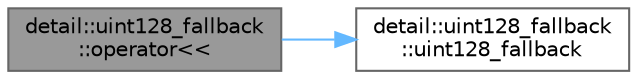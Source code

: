 digraph "detail::uint128_fallback::operator&lt;&lt;"
{
 // LATEX_PDF_SIZE
  bgcolor="transparent";
  edge [fontname=Helvetica,fontsize=10,labelfontname=Helvetica,labelfontsize=10];
  node [fontname=Helvetica,fontsize=10,shape=box,height=0.2,width=0.4];
  rankdir="LR";
  Node1 [id="Node000001",label="detail::uint128_fallback\l::operator\<\<",height=0.2,width=0.4,color="gray40", fillcolor="grey60", style="filled", fontcolor="black",tooltip=" "];
  Node1 -> Node2 [id="edge2_Node000001_Node000002",color="steelblue1",style="solid",tooltip=" "];
  Node2 [id="Node000002",label="detail::uint128_fallback\l::uint128_fallback",height=0.2,width=0.4,color="grey40", fillcolor="white", style="filled",URL="$classdetail_1_1uint128__fallback.html#a37d40397d3867c585e9ece6a0fe1f5c9",tooltip=" "];
}
